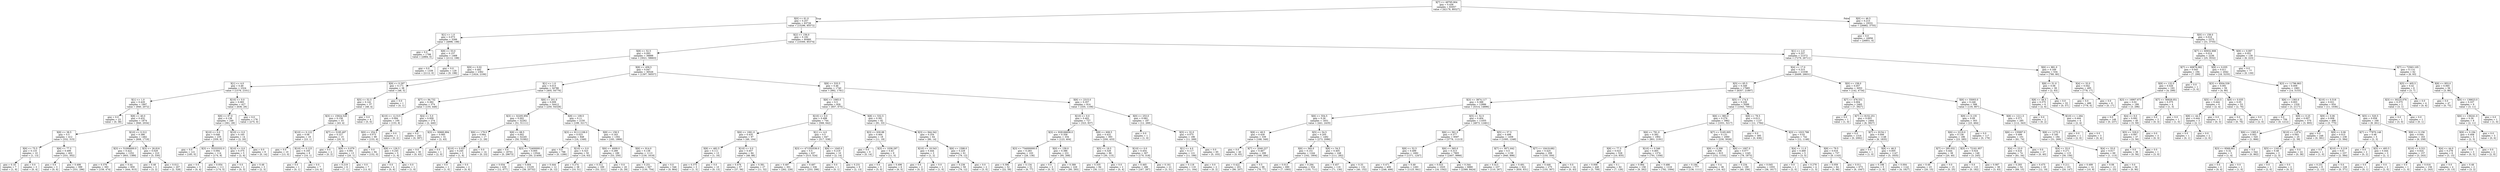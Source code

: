 digraph Tree {
node [shape=box] ;
0 [label="X[7] <= 49795.904\ngini = 0.436\nsamples = 83057\nvalue = [42178, 89327]"] ;
1 [label="X[0] <= 61.0\ngini = 0.257\nsamples = 63726\nvalue = [15296, 85572]"] ;
0 -> 1 [labeldistance=2.5, labelangle=45, headlabel="True"] ;
2 [label="X[1] <= 1.0\ngini = 0.073\nsamples = 3266\nvalue = [4996, 198]"] ;
1 -> 2 ;
3 [label="gini = 0.0\nsamples = 1798\nvalue = [2884, 0]"] ;
2 -> 3 ;
4 [label="X[8] <= 53.0\ngini = 0.157\nsamples = 1468\nvalue = [2112, 198]"] ;
2 -> 4 ;
5 [label="gini = 0.0\nsamples = 1339\nvalue = [2112, 0]"] ;
4 -> 5 ;
6 [label="gini = 0.0\nsamples = 129\nvalue = [0, 198]"] ;
4 -> 6 ;
7 [label="X[2] <= 156.0\ngini = 0.192\nsamples = 60460\nvalue = [10300, 85374]"] ;
1 -> 7 ;
8 [label="X[8] <= 52.5\ngini = 0.093\nsamples = 38888\nvalue = [3021, 58663]"] ;
7 -> 8 ;
9 [label="X[9] <= 0.02\ngini = 0.492\nsamples = 2362\nvalue = [1624, 2106]"] ;
8 -> 9 ;
10 [label="X[1] <= 4.0\ngini = 0.49\nsamples = 2324\nvalue = [1576, 2101]"] ;
9 -> 10 ;
11 [label="X[1] <= 1.0\ngini = 0.429\nsamples = 1897\nvalue = [940, 2072]"] ;
10 -> 11 ;
12 [label="gini = 0.0\nsamples = 23\nvalue = [0, 38]"] ;
11 -> 12 ;
13 [label="X[8] <= 40.0\ngini = 0.432\nsamples = 1874\nvalue = [940, 2034]"] ;
11 -> 13 ;
14 [label="X[8] <= 38.5\ngini = 0.5\nsamples = 412\nvalue = [332, 315]"] ;
13 -> 14 ;
15 [label="X[6] <= 75.5\ngini = 0.133\nsamples = 10\nvalue = [1, 13]"] ;
14 -> 15 ;
16 [label="gini = 0.18\nsamples = 7\nvalue = [1, 9]"] ;
15 -> 16 ;
17 [label="gini = 0.0\nsamples = 3\nvalue = [0, 4]"] ;
15 -> 17 ;
18 [label="X[6] <= 77.5\ngini = 0.499\nsamples = 402\nvalue = [331, 302]"] ;
14 -> 18 ;
19 [label="gini = 0.0\nsamples = 3\nvalue = [0, 6]"] ;
18 -> 19 ;
20 [label="gini = 0.498\nsamples = 399\nvalue = [331, 296]"] ;
18 -> 20 ;
21 [label="X[10] <= 0.312\ngini = 0.386\nsamples = 1462\nvalue = [608, 1719]"] ;
13 -> 21 ;
22 [label="X[3] <= 51000000.0\ngini = 0.422\nsamples = 1252\nvalue = [603, 1389]"] ;
21 -> 22 ;
23 [label="gini = 0.376\nsamples = 393\nvalue = [159, 474]"] ;
22 -> 23 ;
24 [label="gini = 0.44\nsamples = 859\nvalue = [444, 915]"] ;
22 -> 24 ;
25 [label="X[3] <= 26.816\ngini = 0.029\nsamples = 210\nvalue = [5, 330]"] ;
21 -> 25 ;
26 [label="gini = 0.48\nsamples = 3\nvalue = [3, 2]"] ;
25 -> 26 ;
27 [label="gini = 0.012\nsamples = 207\nvalue = [2, 328]"] ;
25 -> 27 ;
28 [label="X[10] <= 0.0\ngini = 0.083\nsamples = 427\nvalue = [636, 29]"] ;
10 -> 28 ;
29 [label="X[6] <= 97.0\ngini = 0.138\nsamples = 249\nvalue = [361, 29]"] ;
28 -> 29 ;
30 [label="X[10] <= 0.0\ngini = 0.048\nsamples = 235\nvalue = [359, 9]"] ;
29 -> 30 ;
31 [label="gini = 0.0\nsamples = 121\nvalue = [185, 0]"] ;
30 -> 31 ;
32 [label="X[3] <= 35333332.0\ngini = 0.094\nsamples = 114\nvalue = [174, 9]"] ;
30 -> 32 ;
33 [label="gini = 0.0\nsamples = 3\nvalue = [0, 4]"] ;
32 -> 33 ;
34 [label="gini = 0.054\nsamples = 111\nvalue = [174, 5]"] ;
32 -> 34 ;
35 [label="X[10] <= 0.0\ngini = 0.165\nsamples = 14\nvalue = [2, 20]"] ;
29 -> 35 ;
36 [label="X[10] <= 0.0\ngini = 0.375\nsamples = 5\nvalue = [2, 6]"] ;
35 -> 36 ;
37 [label="gini = 0.0\nsamples = 2\nvalue = [0, 3]"] ;
36 -> 37 ;
38 [label="gini = 0.48\nsamples = 3\nvalue = [2, 3]"] ;
36 -> 38 ;
39 [label="gini = 0.0\nsamples = 9\nvalue = [0, 14]"] ;
35 -> 39 ;
40 [label="gini = 0.0\nsamples = 178\nvalue = [275, 0]"] ;
28 -> 40 ;
41 [label="X[9] <= 0.297\ngini = 0.171\nsamples = 38\nvalue = [48, 5]"] ;
9 -> 41 ;
42 [label="X[5] <= 52.5\ngini = 0.142\nsamples = 37\nvalue = [48, 4]"] ;
41 -> 42 ;
43 [label="X[3] <= 15924.528\ngini = 0.156\nsamples = 33\nvalue = [43, 4]"] ;
42 -> 43 ;
44 [label="X[10] <= 0.122\ngini = 0.08\nsamples = 18\nvalue = [23, 1]"] ;
43 -> 44 ;
45 [label="gini = 0.0\nsamples = 10\nvalue = [13, 0]"] ;
44 -> 45 ;
46 [label="X[10] <= 0.123\ngini = 0.165\nsamples = 8\nvalue = [10, 1]"] ;
44 -> 46 ;
47 [label="gini = 0.0\nsamples = 1\nvalue = [0, 1]"] ;
46 -> 47 ;
48 [label="gini = 0.0\nsamples = 7\nvalue = [10, 0]"] ;
46 -> 48 ;
49 [label="X[7] <= 3195.497\ngini = 0.227\nsamples = 15\nvalue = [20, 3]"] ;
43 -> 49 ;
50 [label="gini = 0.0\nsamples = 2\nvalue = [0, 2]"] ;
49 -> 50 ;
51 [label="X[9] <= 0.079\ngini = 0.091\nsamples = 13\nvalue = [20, 1]"] ;
49 -> 51 ;
52 [label="gini = 0.219\nsamples = 6\nvalue = [7, 1]"] ;
51 -> 52 ;
53 [label="gini = 0.0\nsamples = 7\nvalue = [13, 0]"] ;
51 -> 53 ;
54 [label="gini = 0.0\nsamples = 4\nvalue = [5, 0]"] ;
42 -> 54 ;
55 [label="gini = 0.0\nsamples = 1\nvalue = [0, 1]"] ;
41 -> 55 ;
56 [label="X[8] <= 459.5\ngini = 0.047\nsamples = 36526\nvalue = [1397, 56557]"] ;
8 -> 56 ;
57 [label="X[1] <= 1.0\ngini = 0.015\nsamples = 34786\nvalue = [405, 54776]"] ;
56 -> 57 ;
58 [label="X[7] <= 94.732\ngini = 0.382\nsamples = 374\nvalue = [155, 448]"] ;
57 -> 58 ;
59 [label="X[10] <= 12.515\ngini = 0.094\nsamples = 100\nvalue = [153, 8]"] ;
58 -> 59 ;
60 [label="X[0] <= 254.5\ngini = 0.073\nsamples = 99\nvalue = [153, 6]"] ;
59 -> 60 ;
61 [label="gini = 0.0\nsamples = 94\nvalue = [152, 0]"] ;
60 -> 61 ;
62 [label="X[8] <= 126.5\ngini = 0.245\nsamples = 5\nvalue = [1, 6]"] ;
60 -> 62 ;
63 [label="gini = 0.0\nsamples = 4\nvalue = [0, 6]"] ;
62 -> 63 ;
64 [label="gini = 0.0\nsamples = 1\nvalue = [1, 0]"] ;
62 -> 64 ;
65 [label="gini = 0.0\nsamples = 1\nvalue = [0, 2]"] ;
59 -> 65 ;
66 [label="X[4] <= 5.0\ngini = 0.009\nsamples = 274\nvalue = [2, 440]"] ;
58 -> 66 ;
67 [label="gini = 0.0\nsamples = 243\nvalue = [0, 397]"] ;
66 -> 67 ;
68 [label="X[3] <= 30660.894\ngini = 0.085\nsamples = 31\nvalue = [2, 43]"] ;
66 -> 68 ;
69 [label="gini = 0.0\nsamples = 30\nvalue = [0, 43]"] ;
68 -> 69 ;
70 [label="gini = 0.0\nsamples = 1\nvalue = [2, 0]"] ;
68 -> 70 ;
71 [label="X[6] <= 201.0\ngini = 0.009\nsamples = 34412\nvalue = [250, 54328]"] ;
57 -> 71 ;
72 [label="X[3] <= 32205.956\ngini = 0.002\nsamples = 32262\nvalue = [51, 51111]"] ;
71 -> 72 ;
73 [label="X[6] <= 179.0\ngini = 0.064\nsamples = 17\nvalue = [1, 29]"] ;
72 -> 73 ;
74 [label="X[10] <= 0.037\ngini = 0.245\nsamples = 3\nvalue = [1, 6]"] ;
73 -> 74 ;
75 [label="gini = 0.0\nsamples = 1\nvalue = [1, 0]"] ;
74 -> 75 ;
76 [label="gini = 0.0\nsamples = 2\nvalue = [0, 6]"] ;
74 -> 76 ;
77 [label="gini = 0.0\nsamples = 14\nvalue = [0, 23]"] ;
73 -> 77 ;
78 [label="X[8] <= 68.5\ngini = 0.002\nsamples = 32245\nvalue = [50, 51082]"] ;
72 -> 78 ;
79 [label="gini = 0.0\nsamples = 18701\nvalue = [0, 29673]"] ;
78 -> 79 ;
80 [label="X[3] <= 72400000.0\ngini = 0.005\nsamples = 13544\nvalue = [50, 21409]"] ;
78 -> 80 ;
81 [label="gini = 0.034\nsamples = 439\nvalue = [12, 677]"] ;
80 -> 81 ;
82 [label="gini = 0.004\nsamples = 13105\nvalue = [38, 20732]"] ;
80 -> 82 ;
83 [label="X[8] <= 109.5\ngini = 0.11\nsamples = 2150\nvalue = [199, 3217]"] ;
71 -> 83 ;
84 [label="X[3] <= 91111108.0\ngini = 0.023\nsamples = 848\nvalue = [16, 1349]"] ;
83 -> 84 ;
85 [label="gini = 0.0\nsamples = 798\nvalue = [0, 1286]"] ;
84 -> 85 ;
86 [label="X[10] <= 0.0\ngini = 0.323\nsamples = 50\nvalue = [16, 63]"] ;
84 -> 86 ;
87 [label="gini = 0.444\nsamples = 12\nvalue = [6, 12]"] ;
86 -> 87 ;
88 [label="gini = 0.274\nsamples = 38\nvalue = [10, 51]"] ;
86 -> 88 ;
89 [label="X[8] <= 158.5\ngini = 0.163\nsamples = 1302\nvalue = [183, 1868]"] ;
83 -> 89 ;
90 [label="X[6] <= 4009.0\ngini = 0.289\nsamples = 189\nvalue = [53, 250]"] ;
89 -> 90 ;
91 [label="gini = 0.312\nsamples = 169\nvalue = [53, 221]"] ;
90 -> 91 ;
92 [label="gini = 0.0\nsamples = 20\nvalue = [0, 29]"] ;
90 -> 92 ;
93 [label="X[6] <= 914.0\ngini = 0.138\nsamples = 1113\nvalue = [130, 1618]"] ;
89 -> 93 ;
94 [label="gini = 0.251\nsamples = 567\nvalue = [130, 754]"] ;
93 -> 94 ;
95 [label="gini = 0.0\nsamples = 546\nvalue = [0, 864]"] ;
93 -> 95 ;
96 [label="X[8] <= 533.5\ngini = 0.46\nsamples = 1740\nvalue = [992, 1781]"] ;
56 -> 96 ;
97 [label="X[6] <= 1065.0\ngini = 0.5\nsamples = 826\nvalue = [657, 675]"] ;
96 -> 97 ;
98 [label="X[10] <= 0.0\ngini = 0.498\nsamples = 744\nvalue = [566, 642]"] ;
97 -> 98 ;
99 [label="X[6] <= 1061.0\ngini = 0.435\nsamples = 97\nvalue = [49, 104]"] ;
98 -> 99 ;
100 [label="X[8] <= 482.5\ngini = 0.111\nsamples = 13\nvalue = [1, 16]"] ;
99 -> 100 ;
101 [label="gini = 0.375\nsamples = 3\nvalue = [1, 3]"] ;
100 -> 101 ;
102 [label="gini = 0.0\nsamples = 10\nvalue = [0, 13]"] ;
100 -> 102 ;
103 [label="X[10] <= 0.0\ngini = 0.457\nsamples = 84\nvalue = [48, 88]"] ;
99 -> 103 ;
104 [label="gini = 0.479\nsamples = 57\nvalue = [37, 56]"] ;
103 -> 104 ;
105 [label="gini = 0.381\nsamples = 27\nvalue = [11, 32]"] ;
103 -> 105 ;
106 [label="X[1] <= 4.0\ngini = 0.5\nsamples = 647\nvalue = [517, 538]"] ;
98 -> 106 ;
107 [label="X[3] <= 471555536.0\ngini = 0.5\nsamples = 637\nvalue = [515, 524]"] ;
106 -> 107 ;
108 [label="gini = 0.497\nsamples = 301\nvalue = [262, 226]"] ;
107 -> 108 ;
109 [label="gini = 0.497\nsamples = 336\nvalue = [253, 298]"] ;
107 -> 109 ;
110 [label="X[6] <= 1045.0\ngini = 0.219\nsamples = 10\nvalue = [2, 14]"] ;
106 -> 110 ;
111 [label="gini = 0.0\nsamples = 1\nvalue = [0, 1]"] ;
110 -> 111 ;
112 [label="gini = 0.231\nsamples = 9\nvalue = [2, 13]"] ;
110 -> 112 ;
113 [label="X[8] <= 532.5\ngini = 0.391\nsamples = 82\nvalue = [91, 33]"] ;
97 -> 113 ;
114 [label="X[3] <= 630.88\ngini = 0.464\nsamples = 18\nvalue = [11, 19]"] ;
113 -> 114 ;
115 [label="gini = 0.0\nsamples = 9\nvalue = [0, 14]"] ;
114 -> 115 ;
116 [label="X[3] <= 1036.297\ngini = 0.43\nsamples = 9\nvalue = [11, 5]"] ;
114 -> 116 ;
117 [label="gini = 0.0\nsamples = 3\nvalue = [5, 0]"] ;
116 -> 117 ;
118 [label="gini = 0.496\nsamples = 6\nvalue = [6, 5]"] ;
116 -> 118 ;
119 [label="X[3] <= 944.342\ngini = 0.254\nsamples = 64\nvalue = [80, 14]"] ;
113 -> 119 ;
120 [label="X[10] <= 18.543\ngini = 0.444\nsamples = 3\nvalue = [1, 2]"] ;
119 -> 120 ;
121 [label="gini = 0.0\nsamples = 2\nvalue = [0, 2]"] ;
120 -> 121 ;
122 [label="gini = 0.0\nsamples = 1\nvalue = [1, 0]"] ;
120 -> 122 ;
123 [label="X[6] <= 1598.0\ngini = 0.229\nsamples = 61\nvalue = [79, 12]"] ;
119 -> 123 ;
124 [label="gini = 0.236\nsamples = 59\nvalue = [76, 12]"] ;
123 -> 124 ;
125 [label="gini = 0.0\nsamples = 2\nvalue = [3, 0]"] ;
123 -> 125 ;
126 [label="X[6] <= 2315.0\ngini = 0.357\nsamples = 914\nvalue = [335, 1106]"] ;
96 -> 126 ;
127 [label="X[10] <= 0.0\ngini = 0.402\nsamples = 727\nvalue = [323, 837]"] ;
126 -> 127 ;
128 [label="X[3] <= 928166656.0\ngini = 0.358\nsamples = 334\nvalue = [123, 404]"] ;
127 -> 128 ;
129 [label="X[3] <= 734000000.0\ngini = 0.283\nsamples = 103\nvalue = [28, 136]"] ;
128 -> 129 ;
130 [label="gini = 0.396\nsamples = 52\nvalue = [22, 59]"] ;
129 -> 130 ;
131 [label="gini = 0.134\nsamples = 51\nvalue = [6, 77]"] ;
129 -> 131 ;
132 [label="X[0] <= 158.0\ngini = 0.386\nsamples = 231\nvalue = [95, 268]"] ;
128 -> 132 ;
133 [label="gini = 0.0\nsamples = 2\nvalue = [0, 3]"] ;
132 -> 133 ;
134 [label="gini = 0.389\nsamples = 229\nvalue = [95, 265]"] ;
132 -> 134 ;
135 [label="X[8] <= 608.5\ngini = 0.432\nsamples = 393\nvalue = [200, 433]"] ;
127 -> 135 ;
136 [label="X[5] <= 19.5\ngini = 0.328\nsamples = 86\nvalue = [30, 115]"] ;
135 -> 136 ;
137 [label="gini = 0.335\nsamples = 84\nvalue = [30, 111]"] ;
136 -> 137 ;
138 [label="gini = 0.0\nsamples = 2\nvalue = [0, 4]"] ;
136 -> 138 ;
139 [label="X[10] <= 0.0\ngini = 0.454\nsamples = 307\nvalue = [170, 318]"] ;
135 -> 139 ;
140 [label="gini = 0.465\nsamples = 286\nvalue = [167, 287]"] ;
139 -> 140 ;
141 [label="gini = 0.161\nsamples = 21\nvalue = [3, 31]"] ;
139 -> 141 ;
142 [label="X[0] <= 253.0\ngini = 0.082\nsamples = 187\nvalue = [12, 269]"] ;
126 -> 142 ;
143 [label="gini = 0.0\nsamples = 1\nvalue = [1, 0]"] ;
142 -> 143 ;
144 [label="X[5] <= 32.0\ngini = 0.075\nsamples = 186\nvalue = [11, 269]"] ;
142 -> 144 ;
145 [label="X[1] <= 4.0\ngini = 0.117\nsamples = 121\nvalue = [11, 166]"] ;
144 -> 145 ;
146 [label="gini = 0.118\nsamples = 119\nvalue = [11, 164]"] ;
145 -> 146 ;
147 [label="gini = 0.0\nsamples = 2\nvalue = [0, 2]"] ;
145 -> 147 ;
148 [label="gini = 0.0\nsamples = 65\nvalue = [0, 103]"] ;
144 -> 148 ;
149 [label="X[1] <= 2.0\ngini = 0.337\nsamples = 21572\nvalue = [7279, 26711]"] ;
7 -> 149 ;
150 [label="X[4] <= 17.0\ngini = 0.315\nsamples = 21038\nvalue = [6499, 26631]"] ;
149 -> 150 ;
151 [label="X[5] <= 65.5\ngini = 0.349\nsamples = 17985\nvalue = [6357, 21897]"] ;
150 -> 151 ;
152 [label="X[3] <= 3874.117\ngini = 0.388\nsamples = 12886\nvalue = [5314, 14896]"] ;
151 -> 152 ;
153 [label="X[6] <= 554.5\ngini = 0.26\nsamples = 1831\nvalue = [441, 2435]"] ;
152 -> 153 ;
154 [label="X[8] <= 49.5\ngini = 0.439\nsamples = 339\nvalue = [168, 349]"] ;
153 -> 154 ;
155 [label="gini = 0.0\nsamples = 40\nvalue = [0, 65]"] ;
154 -> 155 ;
156 [label="X[7] <= 2040.227\ngini = 0.467\nsamples = 299\nvalue = [168, 284]"] ;
154 -> 156 ;
157 [label="gini = 0.422\nsamples = 201\nvalue = [90, 207]"] ;
156 -> 157 ;
158 [label="gini = 0.5\nsamples = 98\nvalue = [78, 77]"] ;
156 -> 158 ;
159 [label="X[5] <= 54.5\ngini = 0.205\nsamples = 1492\nvalue = [273, 2086]"] ;
153 -> 159 ;
160 [label="X[6] <= 565.0\ngini = 0.151\nsamples = 1244\nvalue = [162, 1804]"] ;
159 -> 160 ;
161 [label="gini = 0.013\nsamples = 690\nvalue = [7, 1093]"] ;
160 -> 161 ;
162 [label="gini = 0.294\nsamples = 554\nvalue = [155, 711]"] ;
160 -> 162 ;
163 [label="X[8] <= 54.5\ngini = 0.405\nsamples = 248\nvalue = [111, 282]"] ;
159 -> 163 ;
164 [label="gini = 0.457\nsamples = 116\nvalue = [71, 130]"] ;
163 -> 164 ;
165 [label="gini = 0.33\nsamples = 132\nvalue = [40, 152]"] ;
163 -> 165 ;
166 [label="X[5] <= 52.5\ngini = 0.404\nsamples = 11055\nvalue = [4873, 12461]"] ;
152 -> 166 ;
167 [label="X[6] <= 561.0\ngini = 0.377\nsamples = 9597\nvalue = [3778, 11213]"] ;
166 -> 167 ;
168 [label="X[8] <= 52.5\ngini = 0.499\nsamples = 1692\nvalue = [1371, 1247]"] ;
167 -> 168 ;
169 [label="gini = 0.471\nsamples = 409\nvalue = [248, 406]"] ;
168 -> 169 ;
170 [label="gini = 0.49\nsamples = 1283\nvalue = [1123, 841]"] ;
168 -> 170 ;
171 [label="X[6] <= 565.0\ngini = 0.313\nsamples = 7905\nvalue = [2407, 9966]"] ;
167 -> 171 ;
172 [label="gini = 0.023\nsamples = 1025\nvalue = [18, 1542]"] ;
171 -> 172 ;
173 [label="gini = 0.344\nsamples = 6880\nvalue = [2389, 8424]"] ;
171 -> 173 ;
174 [label="X[5] <= 57.5\ngini = 0.498\nsamples = 1458\nvalue = [1095, 1248]"] ;
166 -> 174 ;
175 [label="X[7] <= 3971.642\ngini = 0.5\nsamples = 1159\nvalue = [940, 898]"] ;
174 -> 175 ;
176 [label="gini = 0.413\nsamples = 237\nvalue = [110, 267]"] ;
175 -> 176 ;
177 [label="gini = 0.491\nsamples = 922\nvalue = [830, 631]"] ;
175 -> 177 ;
178 [label="X[7] <= 10419.682\ngini = 0.425\nsamples = 299\nvalue = [155, 350]"] ;
174 -> 178 ;
179 [label="gini = 0.446\nsamples = 275\nvalue = [155, 307]"] ;
178 -> 179 ;
180 [label="gini = 0.0\nsamples = 24\nvalue = [0, 43]"] ;
178 -> 180 ;
181 [label="X[5] <= 174.5\ngini = 0.226\nsamples = 5099\nvalue = [1043, 7001]"] ;
151 -> 181 ;
182 [label="X[6] <= 983.0\ngini = 0.276\nsamples = 3962\nvalue = [1031, 5217]"] ;
181 -> 182 ;
183 [label="X[6] <= 791.0\ngini = 0.392\nsamples = 1902\nvalue = [801, 2191]"] ;
182 -> 183 ;
184 [label="X[8] <= 77.5\ngini = 0.023\nsamples = 528\nvalue = [10, 835]"] ;
183 -> 184 ;
185 [label="gini = 0.008\nsamples = 446\nvalue = [3, 709]"] ;
184 -> 185 ;
186 [label="gini = 0.1\nsamples = 82\nvalue = [7, 126]"] ;
184 -> 186 ;
187 [label="X[10] <= 0.346\ngini = 0.465\nsamples = 1374\nvalue = [791, 1356]"] ;
183 -> 187 ;
188 [label="gini = 0.064\nsamples = 158\nvalue = [9, 262]"] ;
187 -> 188 ;
189 [label="gini = 0.486\nsamples = 1216\nvalue = [782, 1094]"] ;
187 -> 189 ;
190 [label="X[7] <= 5165.005\ngini = 0.131\nsamples = 2060\nvalue = [230, 3026]"] ;
182 -> 190 ;
191 [label="X[9] <= 0.306\ngini = 0.206\nsamples = 815\nvalue = [152, 1153]"] ;
190 -> 191 ;
192 [label="gini = 0.194\nsamples = 777\nvalue = [136, 1111]"] ;
191 -> 192 ;
193 [label="gini = 0.4\nsamples = 38\nvalue = [16, 42]"] ;
191 -> 193 ;
194 [label="X[6] <= 1007.0\ngini = 0.077\nsamples = 1245\nvalue = [78, 1873]"] ;
190 -> 194 ;
195 [label="gini = 0.234\nsamples = 190\nvalue = [40, 256]"] ;
194 -> 195 ;
196 [label="gini = 0.045\nsamples = 1055\nvalue = [38, 1617]"] ;
194 -> 196 ;
197 [label="X[8] <= 78.5\ngini = 0.013\nsamples = 1137\nvalue = [12, 1784]"] ;
181 -> 197 ;
198 [label="gini = 0.0\nsamples = 395\nvalue = [0, 636]"] ;
197 -> 198 ;
199 [label="X[3] <= 1023.788\ngini = 0.02\nsamples = 742\nvalue = [12, 1148]"] ;
197 -> 199 ;
200 [label="X[4] <= 11.0\ngini = 0.469\nsamples = 5\nvalue = [3, 5]"] ;
199 -> 200 ;
201 [label="gini = 0.0\nsamples = 1\nvalue = [2, 0]"] ;
200 -> 201 ;
202 [label="gini = 0.278\nsamples = 4\nvalue = [1, 5]"] ;
200 -> 202 ;
203 [label="X[8] <= 79.5\ngini = 0.016\nsamples = 737\nvalue = [9, 1143]"] ;
199 -> 203 ;
204 [label="gini = 0.059\nsamples = 64\nvalue = [3, 96]"] ;
203 -> 204 ;
205 [label="gini = 0.011\nsamples = 673\nvalue = [6, 1047]"] ;
203 -> 205 ;
206 [label="X[0] <= 158.0\ngini = 0.057\nsamples = 3053\nvalue = [142, 4734]"] ;
150 -> 206 ;
207 [label="X[7] <= 476.531\ngini = 0.004\nsamples = 2465\nvalue = [7, 3927]"] ;
206 -> 207 ;
208 [label="gini = 0.0\nsamples = 1\nvalue = [1, 0]"] ;
207 -> 208 ;
209 [label="X[7] <= 8152.251\ngini = 0.003\nsamples = 2464\nvalue = [6, 3927]"] ;
207 -> 209 ;
210 [label="gini = 0.0\nsamples = 1316\nvalue = [0, 2092]"] ;
209 -> 210 ;
211 [label="X[7] <= 8154.1\ngini = 0.006\nsamples = 1148\nvalue = [6, 1835]"] ;
209 -> 211 ;
212 [label="gini = 0.0\nsamples = 1\nvalue = [1, 0]"] ;
211 -> 212 ;
213 [label="X[8] <= 46.5\ngini = 0.005\nsamples = 1147\nvalue = [5, 1835]"] ;
211 -> 213 ;
214 [label="gini = 0.198\nsamples = 5\nvalue = [1, 8]"] ;
213 -> 214 ;
215 [label="gini = 0.004\nsamples = 1142\nvalue = [4, 1827]"] ;
213 -> 215 ;
216 [label="X[6] <= 55003.0\ngini = 0.246\nsamples = 588\nvalue = [135, 807]"] ;
206 -> 216 ;
217 [label="X[9] <= 0.135\ngini = 0.09\nsamples = 303\nvalue = [23, 464]"] ;
216 -> 217 ;
218 [label="X[6] <= 2219.0\ngini = 0.138\nsamples = 186\nvalue = [23, 285]"] ;
217 -> 218 ;
219 [label="X[7] <= 295.032\ngini = 0.444\nsamples = 38\nvalue = [20, 40]"] ;
218 -> 219 ;
220 [label="gini = 0.49\nsamples = 23\nvalue = [20, 15]"] ;
219 -> 220 ;
221 [label="gini = 0.0\nsamples = 15\nvalue = [0, 25]"] ;
219 -> 221 ;
222 [label="X[3] <= 72161.957\ngini = 0.024\nsamples = 148\nvalue = [3, 245]"] ;
218 -> 222 ;
223 [label="gini = 0.0\nsamples = 110\nvalue = [0, 182]"] ;
222 -> 223 ;
224 [label="gini = 0.087\nsamples = 38\nvalue = [3, 63]"] ;
222 -> 224 ;
225 [label="gini = 0.0\nsamples = 117\nvalue = [0, 179]"] ;
217 -> 225 ;
226 [label="X[8] <= 1211.5\ngini = 0.371\nsamples = 285\nvalue = [112, 343]"] ;
216 -> 226 ;
227 [label="X[6] <= 135997.0\ngini = 0.499\nsamples = 101\nvalue = [81, 74]"] ;
226 -> 227 ;
228 [label="X[4] <= 23.0\ngini = 0.416\nsamples = 74\nvalue = [81, 34]"] ;
227 -> 228 ;
229 [label="gini = 0.293\nsamples = 54\nvalue = [69, 15]"] ;
228 -> 229 ;
230 [label="gini = 0.475\nsamples = 20\nvalue = [12, 19]"] ;
228 -> 230 ;
231 [label="gini = 0.0\nsamples = 27\nvalue = [0, 40]"] ;
227 -> 231 ;
232 [label="X[8] <= 1275.5\ngini = 0.185\nsamples = 184\nvalue = [31, 269]"] ;
226 -> 232 ;
233 [label="X[4] <= 33.0\ngini = 0.271\nsamples = 115\nvalue = [30, 156]"] ;
232 -> 233 ;
234 [label="gini = 0.211\nsamples = 101\nvalue = [20, 147]"] ;
233 -> 234 ;
235 [label="gini = 0.499\nsamples = 14\nvalue = [10, 9]"] ;
233 -> 235 ;
236 [label="X[4] <= 33.0\ngini = 0.017\nsamples = 69\nvalue = [1, 113]"] ;
232 -> 236 ;
237 [label="gini = 0.08\nsamples = 13\nvalue = [1, 23]"] ;
236 -> 237 ;
238 [label="gini = 0.0\nsamples = 56\nvalue = [0, 90]"] ;
236 -> 238 ;
239 [label="X[6] <= 881.0\ngini = 0.169\nsamples = 534\nvalue = [780, 80]"] ;
149 -> 239 ;
240 [label="X[8] <= 51.0\ngini = 0.06\nsamples = 39\nvalue = [2, 63]"] ;
239 -> 240 ;
241 [label="X[8] <= 48.5\ngini = 0.375\nsamples = 6\nvalue = [2, 6]"] ;
240 -> 241 ;
242 [label="gini = 0.0\nsamples = 2\nvalue = [0, 2]"] ;
241 -> 242 ;
243 [label="X[10] <= 1.264\ngini = 0.444\nsamples = 4\nvalue = [2, 4]"] ;
241 -> 243 ;
244 [label="gini = 0.0\nsamples = 1\nvalue = [2, 0]"] ;
243 -> 244 ;
245 [label="gini = 0.0\nsamples = 3\nvalue = [0, 4]"] ;
243 -> 245 ;
246 [label="gini = 0.0\nsamples = 33\nvalue = [0, 57]"] ;
240 -> 246 ;
247 [label="X[4] <= 32.0\ngini = 0.042\nsamples = 495\nvalue = [778, 17]"] ;
239 -> 247 ;
248 [label="gini = 0.0\nsamples = 486\nvalue = [778, 0]"] ;
247 -> 248 ;
249 [label="gini = 0.0\nsamples = 9\nvalue = [0, 17]"] ;
247 -> 249 ;
250 [label="X[0] <= 46.5\ngini = 0.215\nsamples = 19331\nvalue = [26882, 3755]"] ;
0 -> 250 [labeldistance=2.5, labelangle=-45, headlabel="False"] ;
251 [label="gini = 0.0\nsamples = 16956\nvalue = [26851, 0]"] ;
250 -> 251 ;
252 [label="X[0] <= 158.0\ngini = 0.016\nsamples = 2375\nvalue = [31, 3755]"] ;
250 -> 252 ;
253 [label="X[7] <= 60932.908\ngini = 0.014\nsamples = 2236\nvalue = [25, 3532]"] ;
252 -> 253 ;
254 [label="X[7] <= 60876.082\ngini = 0.045\nsamples = 194\nvalue = [7, 299]"] ;
253 -> 254 ;
255 [label="X[8] <= 132.0\ngini = 0.026\nsamples = 193\nvalue = [4, 299]"] ;
254 -> 255 ;
256 [label="X[3] <= 16907.673\ngini = 0.02\nsamples = 189\nvalue = [3, 296]"] ;
255 -> 256 ;
257 [label="gini = 0.0\nsamples = 149\nvalue = [0, 237]"] ;
256 -> 257 ;
258 [label="X[4] <= 9.0\ngini = 0.092\nsamples = 40\nvalue = [3, 59]"] ;
256 -> 258 ;
259 [label="X[5] <= 329.0\ngini = 0.097\nsamples = 37\nvalue = [3, 56]"] ;
258 -> 259 ;
260 [label="gini = 0.0\nsamples = 36\nvalue = [0, 56]"] ;
259 -> 260 ;
261 [label="gini = 0.0\nsamples = 1\nvalue = [3, 0]"] ;
259 -> 261 ;
262 [label="gini = 0.0\nsamples = 3\nvalue = [0, 3]"] ;
258 -> 262 ;
263 [label="X[7] <= 56928.051\ngini = 0.375\nsamples = 4\nvalue = [1, 3]"] ;
255 -> 263 ;
264 [label="gini = 0.0\nsamples = 3\nvalue = [0, 3]"] ;
263 -> 264 ;
265 [label="gini = 0.0\nsamples = 1\nvalue = [1, 0]"] ;
263 -> 265 ;
266 [label="gini = 0.0\nsamples = 1\nvalue = [3, 0]"] ;
254 -> 266 ;
267 [label="X[9] <= 0.035\ngini = 0.011\nsamples = 2042\nvalue = [18, 3233]"] ;
253 -> 267 ;
268 [label="X[3] <= 8504.539\ngini = 0.091\nsamples = 59\nvalue = [4, 80]"] ;
267 -> 268 ;
269 [label="X[5] <= 1123.5\ngini = 0.444\nsamples = 6\nvalue = [2, 4]"] ;
268 -> 269 ;
270 [label="X[8] <= 44.5\ngini = 0.444\nsamples = 3\nvalue = [2, 1]"] ;
269 -> 270 ;
271 [label="gini = 0.0\nsamples = 1\nvalue = [0, 1]"] ;
270 -> 271 ;
272 [label="gini = 0.0\nsamples = 2\nvalue = [2, 0]"] ;
270 -> 272 ;
273 [label="gini = 0.0\nsamples = 3\nvalue = [0, 3]"] ;
269 -> 273 ;
274 [label="X[9] <= 0.035\ngini = 0.05\nsamples = 53\nvalue = [2, 76]"] ;
268 -> 274 ;
275 [label="gini = 0.0\nsamples = 52\nvalue = [0, 76]"] ;
274 -> 275 ;
276 [label="gini = 0.0\nsamples = 1\nvalue = [2, 0]"] ;
274 -> 276 ;
277 [label="X[3] <= 11796.863\ngini = 0.009\nsamples = 1983\nvalue = [14, 3153]"] ;
267 -> 277 ;
278 [label="X[6] <= 1383.0\ngini = 0.003\nsamples = 1329\nvalue = [3, 2117]"] ;
277 -> 278 ;
279 [label="gini = 0.0\nsamples = 759\nvalue = [0, 1212]"] ;
278 -> 279 ;
280 [label="X[9] <= 0.25\ngini = 0.007\nsamples = 570\nvalue = [3, 905]"] ;
278 -> 280 ;
281 [label="X[6] <= 1385.0\ngini = 0.002\nsamples = 545\nvalue = [1, 866]"] ;
280 -> 281 ;
282 [label="X[3] <= 8568.661\ngini = 0.32\nsamples = 3\nvalue = [1, 4]"] ;
281 -> 282 ;
283 [label="gini = 0.0\nsamples = 2\nvalue = [0, 4]"] ;
282 -> 283 ;
284 [label="gini = 0.0\nsamples = 1\nvalue = [1, 0]"] ;
282 -> 284 ;
285 [label="gini = 0.0\nsamples = 542\nvalue = [0, 862]"] ;
281 -> 285 ;
286 [label="X[10] <= 2.874\ngini = 0.093\nsamples = 25\nvalue = [2, 39]"] ;
280 -> 286 ;
287 [label="X[5] <= 1163.0\ngini = 0.48\nsamples = 3\nvalue = [2, 3]"] ;
286 -> 287 ;
288 [label="gini = 0.0\nsamples = 1\nvalue = [2, 0]"] ;
287 -> 288 ;
289 [label="gini = 0.0\nsamples = 2\nvalue = [0, 3]"] ;
287 -> 289 ;
290 [label="gini = 0.0\nsamples = 22\nvalue = [0, 36]"] ;
286 -> 290 ;
291 [label="X[10] <= 0.518\ngini = 0.021\nsamples = 654\nvalue = [11, 1036]"] ;
277 -> 291 ;
292 [label="X[9] <= 0.06\ngini = 0.008\nsamples = 486\nvalue = [3, 775]"] ;
291 -> 292 ;
293 [label="gini = 0.0\nsamples = 248\nvalue = [0, 391]"] ;
292 -> 293 ;
294 [label="X[9] <= 0.06\ngini = 0.015\nsamples = 238\nvalue = [3, 384]"] ;
292 -> 294 ;
295 [label="gini = 0.0\nsamples = 1\nvalue = [1, 0]"] ;
294 -> 295 ;
296 [label="X[10] <= 0.219\ngini = 0.01\nsamples = 237\nvalue = [2, 384]"] ;
294 -> 296 ;
297 [label="gini = 0.231\nsamples = 9\nvalue = [2, 13]"] ;
296 -> 297 ;
298 [label="gini = 0.0\nsamples = 228\nvalue = [0, 371]"] ;
296 -> 298 ;
299 [label="X[5] <= 520.5\ngini = 0.058\nsamples = 168\nvalue = [8, 261]"] ;
291 -> 299 ;
300 [label="X[7] <= 77870.148\ngini = 0.48\nsamples = 5\nvalue = [2, 3]"] ;
299 -> 300 ;
301 [label="gini = 0.0\nsamples = 2\nvalue = [0, 2]"] ;
300 -> 301 ;
302 [label="X[5] <= 493.5\ngini = 0.444\nsamples = 3\nvalue = [2, 1]"] ;
300 -> 302 ;
303 [label="gini = 0.0\nsamples = 1\nvalue = [0, 1]"] ;
302 -> 303 ;
304 [label="gini = 0.0\nsamples = 2\nvalue = [2, 0]"] ;
302 -> 304 ;
305 [label="X[9] <= 0.156\ngini = 0.044\nsamples = 163\nvalue = [6, 258]"] ;
299 -> 305 ;
306 [label="X[10] <= 0.521\ngini = 0.024\nsamples = 157\nvalue = [3, 243]"] ;
305 -> 306 ;
307 [label="gini = 0.0\nsamples = 1\nvalue = [1, 0]"] ;
306 -> 307 ;
308 [label="gini = 0.016\nsamples = 156\nvalue = [2, 243]"] ;
306 -> 308 ;
309 [label="X[4] <= 44.0\ngini = 0.278\nsamples = 6\nvalue = [3, 15]"] ;
305 -> 309 ;
310 [label="gini = 0.0\nsamples = 4\nvalue = [0, 13]"] ;
309 -> 310 ;
311 [label="gini = 0.48\nsamples = 2\nvalue = [3, 2]"] ;
309 -> 311 ;
312 [label="X[9] <= 0.097\ngini = 0.051\nsamples = 139\nvalue = [6, 223]"] ;
252 -> 312 ;
313 [label="gini = 0.0\nsamples = 77\nvalue = [0, 130]"] ;
312 -> 313 ;
314 [label="X[7] <= 72563.105\ngini = 0.114\nsamples = 62\nvalue = [6, 93]"] ;
312 -> 314 ;
315 [label="X[5] <= 405.5\ngini = 0.42\nsamples = 6\nvalue = [3, 7]"] ;
314 -> 315 ;
316 [label="X[3] <= 30225.076\ngini = 0.375\nsamples = 2\nvalue = [3, 1]"] ;
315 -> 316 ;
317 [label="gini = 0.0\nsamples = 1\nvalue = [3, 0]"] ;
316 -> 317 ;
318 [label="gini = 0.0\nsamples = 1\nvalue = [0, 1]"] ;
316 -> 318 ;
319 [label="gini = 0.0\nsamples = 4\nvalue = [0, 6]"] ;
315 -> 319 ;
320 [label="X[8] <= 953.0\ngini = 0.065\nsamples = 56\nvalue = [3, 86]"] ;
314 -> 320 ;
321 [label="gini = 0.0\nsamples = 47\nvalue = [0, 75]"] ;
320 -> 321 ;
322 [label="X[6] <= 136623.0\ngini = 0.337\nsamples = 9\nvalue = [3, 11]"] ;
320 -> 322 ;
323 [label="X[6] <= 136241.0\ngini = 0.26\nsamples = 8\nvalue = [2, 11]"] ;
322 -> 323 ;
324 [label="X[9] <= 0.194\ngini = 0.408\nsamples = 5\nvalue = [2, 5]"] ;
323 -> 324 ;
325 [label="gini = 0.0\nsamples = 3\nvalue = [0, 5]"] ;
324 -> 325 ;
326 [label="gini = 0.0\nsamples = 2\nvalue = [2, 0]"] ;
324 -> 326 ;
327 [label="gini = 0.0\nsamples = 3\nvalue = [0, 6]"] ;
323 -> 327 ;
328 [label="gini = 0.0\nsamples = 1\nvalue = [1, 0]"] ;
322 -> 328 ;
}
